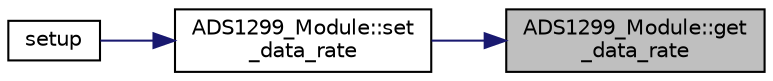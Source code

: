 digraph "ADS1299_Module::get_data_rate"
{
 // LATEX_PDF_SIZE
  edge [fontname="Helvetica",fontsize="10",labelfontname="Helvetica",labelfontsize="10"];
  node [fontname="Helvetica",fontsize="10",shape=record];
  rankdir="RL";
  Node1 [label="ADS1299_Module::get\l_data_rate",height=0.2,width=0.4,color="black", fillcolor="grey75", style="filled", fontcolor="black",tooltip="Gets the current data rate."];
  Node1 -> Node2 [dir="back",color="midnightblue",fontsize="10",style="solid",fontname="Helvetica"];
  Node2 [label="ADS1299_Module::set\l_data_rate",height=0.2,width=0.4,color="black", fillcolor="white", style="filled",URL="$class_a_d_s1299___module.html#ac595c955103875d92079d35e80c629fa",tooltip="Sets the current data rate."];
  Node2 -> Node3 [dir="back",color="midnightblue",fontsize="10",style="solid",fontname="Helvetica"];
  Node3 [label="setup",height=0.2,width=0.4,color="black", fillcolor="white", style="filled",URL="$_sparker___d_a_q_8ino.html#a4fc01d736fe50cf5b977f755b675f11d",tooltip="Sets up the ADS1299 and required interfaces."];
}
